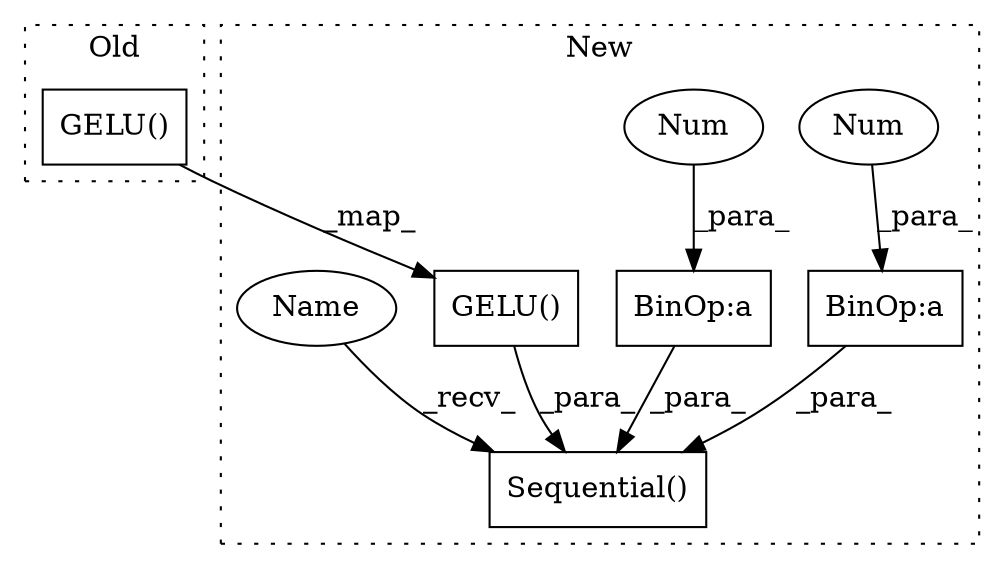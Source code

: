 digraph G {
subgraph cluster0 {
1 [label="GELU()" a="75" s="4592" l="9" shape="box"];
label = "Old";
style="dotted";
}
subgraph cluster1 {
2 [label="GELU()" a="75" s="5525" l="9" shape="box"];
3 [label="Sequential()" a="75" s="5332,5706" l="27,11" shape="box"];
4 [label="BinOp:a" a="82" s="5667" l="2" shape="box"];
5 [label="Num" a="76" s="5669" l="1" shape="ellipse"];
6 [label="BinOp:a" a="82" s="5467" l="2" shape="box"];
7 [label="Num" a="76" s="5469" l="1" shape="ellipse"];
8 [label="Name" a="87" s="5332" l="2" shape="ellipse"];
label = "New";
style="dotted";
}
1 -> 2 [label="_map_"];
2 -> 3 [label="_para_"];
4 -> 3 [label="_para_"];
5 -> 4 [label="_para_"];
6 -> 3 [label="_para_"];
7 -> 6 [label="_para_"];
8 -> 3 [label="_recv_"];
}
